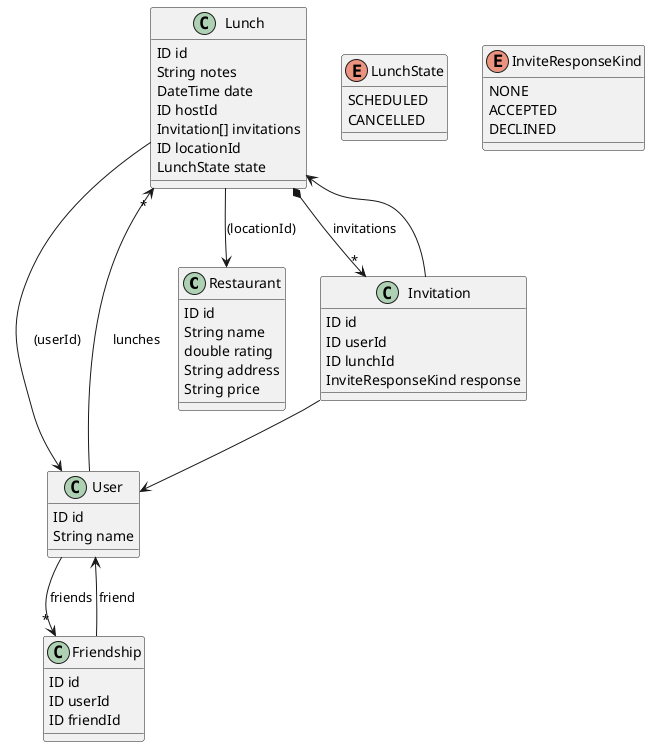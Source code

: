 @startuml

class Restaurant {
    ID id
    String name
    double rating
    String address
    String price
}

class User {
    ID id
    String name
}

User --> "*" Friendship: friends
User --> "*" Lunch: lunches

class Friendship {
    ID id
    ID userId
    ID friendId
}

Friendship --> User: friend

class Invitation {
    ID id
    ID userId
    ID lunchId
    InviteResponseKind response
}

Invitation --> User
Invitation --> Lunch

class Lunch {
    ID id
    String notes
    DateTime date
    ID hostId
    Invitation[] invitations
    ID locationId
    LunchState state
}

Lunch --> User: (userId)
Lunch --> Restaurant: (locationId)
Lunch *--> "*" Invitation: invitations

enum LunchState {
    SCHEDULED
    CANCELLED
}

enum InviteResponseKind {
    NONE
    ACCEPTED
    DECLINED
}
@enduml